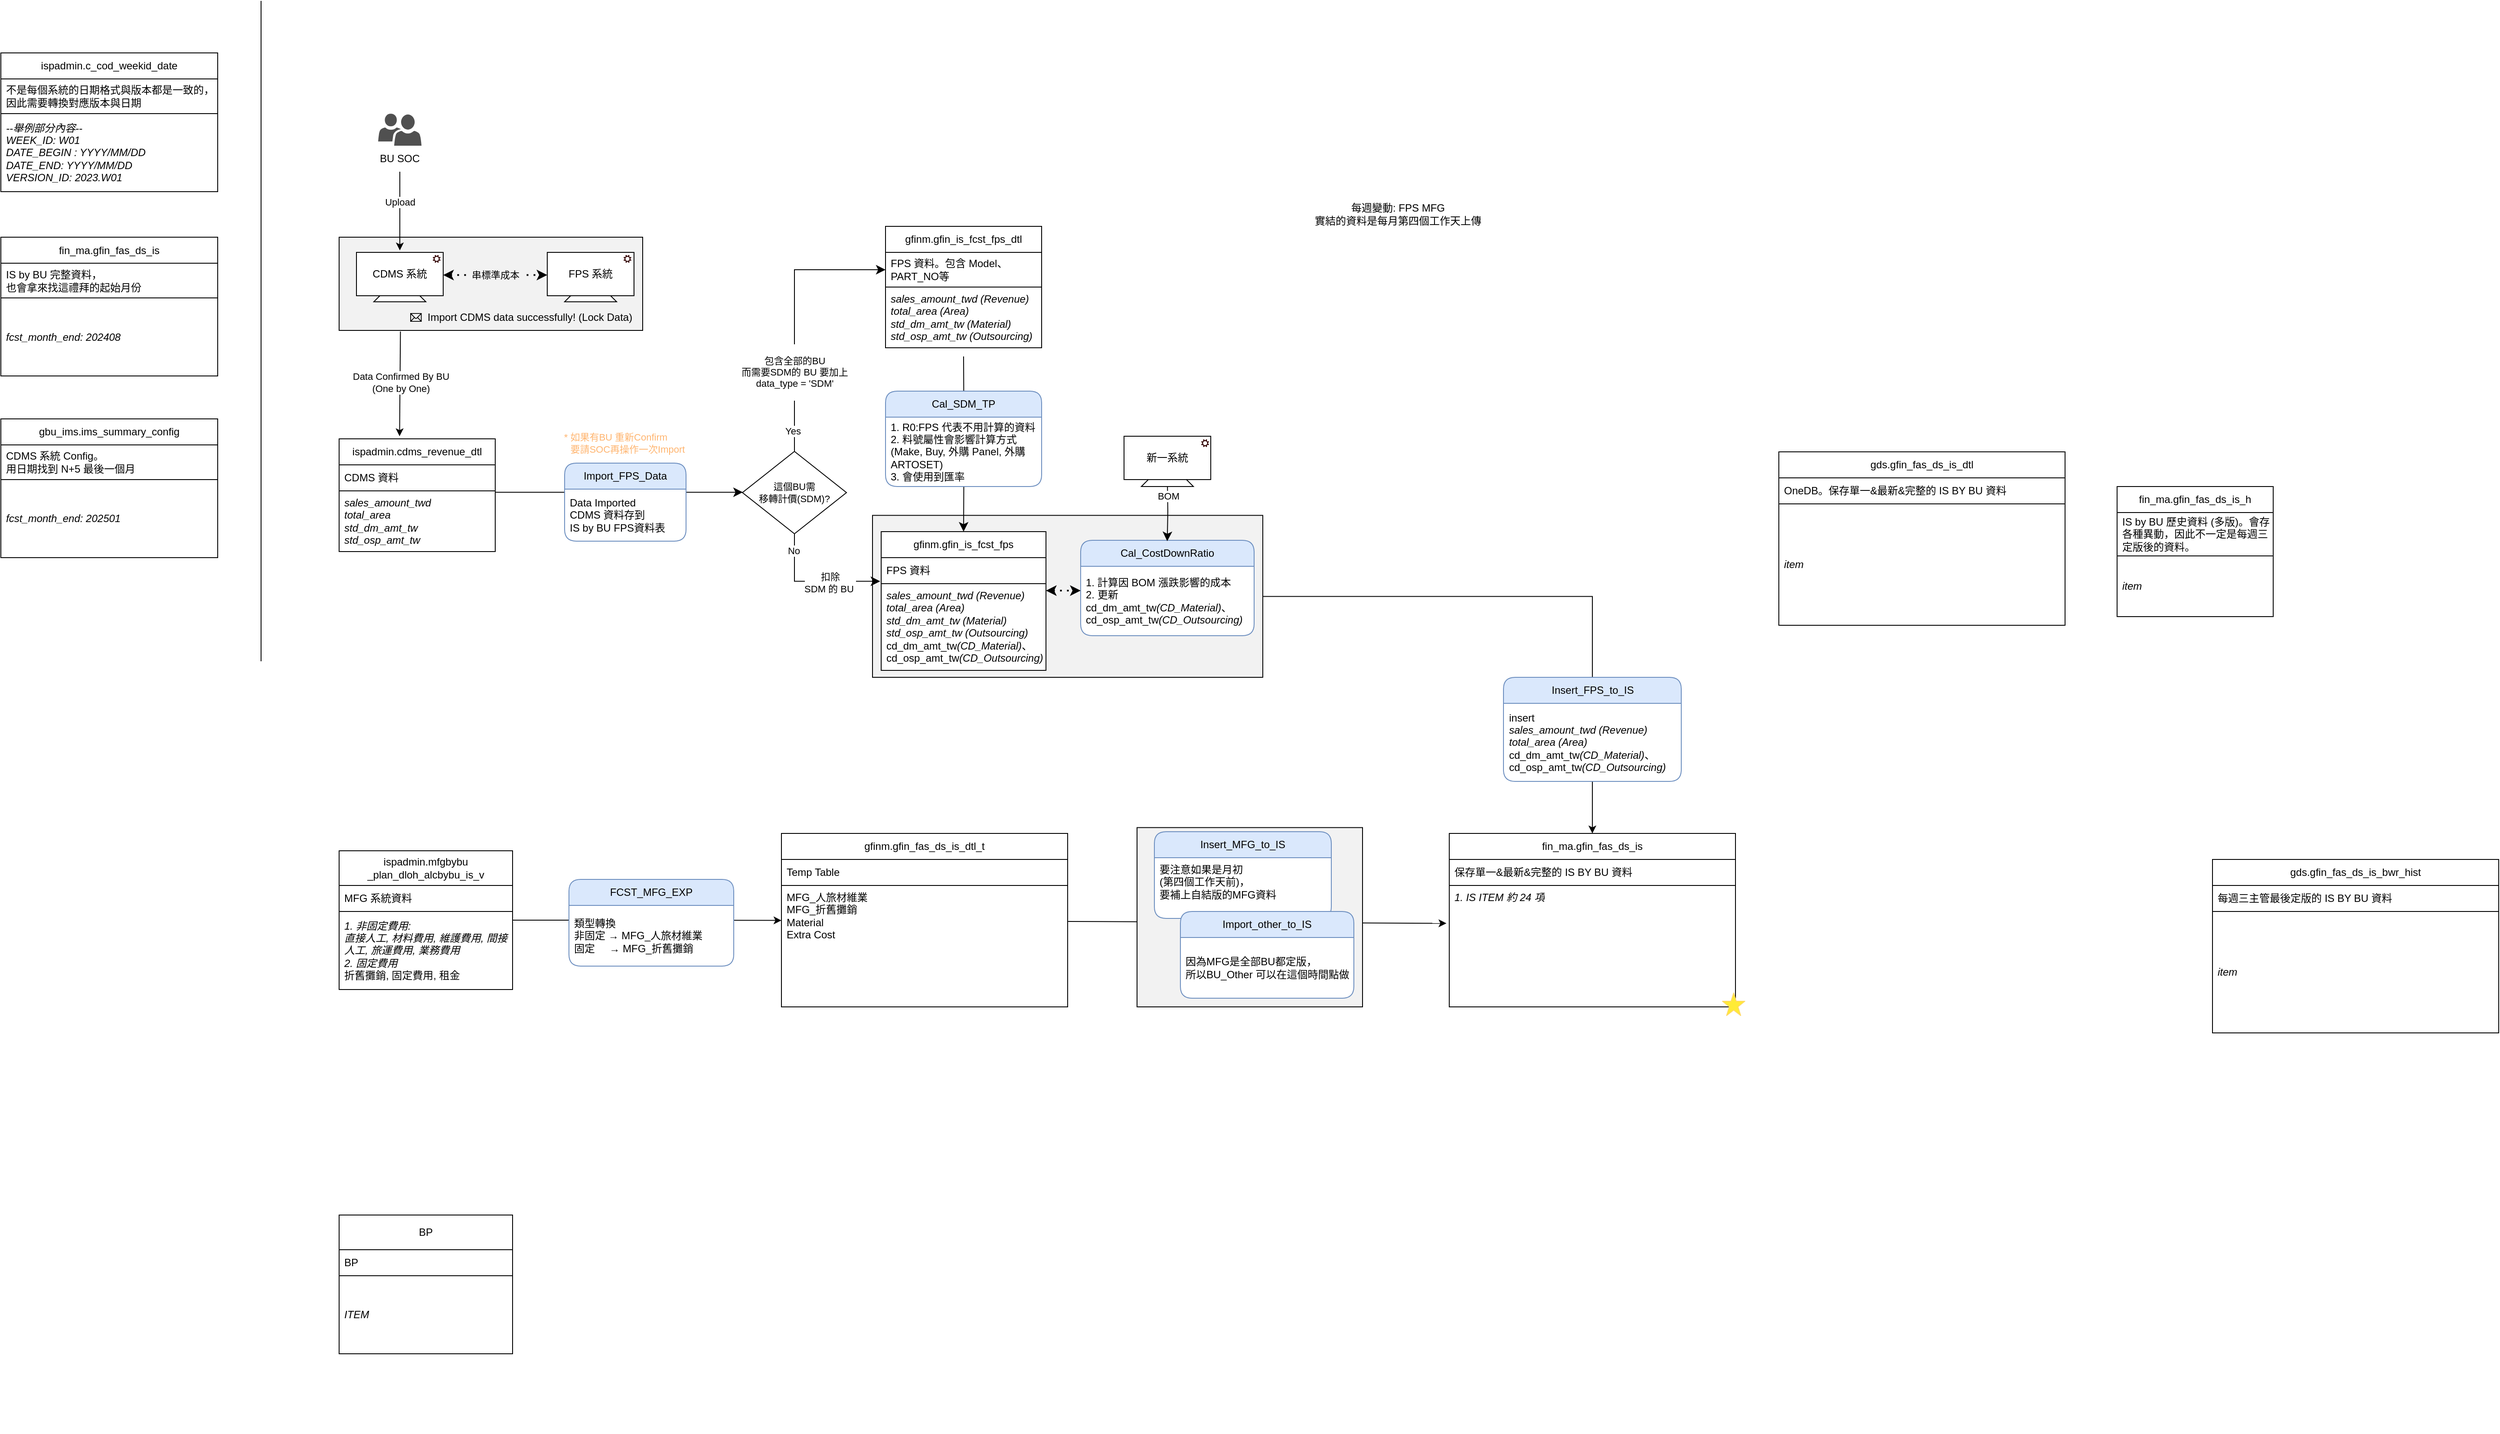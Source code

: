 <mxfile version="24.7.1" type="github">
  <diagram name="第 1 页" id="etxN5k3zQMKWn7ETlEiA">
    <mxGraphModel dx="1426" dy="785" grid="1" gridSize="10" guides="1" tooltips="1" connect="1" arrows="1" fold="1" page="1" pageScale="1" pageWidth="3000" pageHeight="1654" math="0" shadow="0">
      <root>
        <mxCell id="0" />
        <mxCell id="1" parent="0" />
        <mxCell id="pYHzNuqsy9S1iBBT5UZr-123" style="rounded=0;orthogonalLoop=1;jettySize=auto;html=1;entryX=-0.01;entryY=0.312;entryDx=0;entryDy=0;entryPerimeter=0;exitX=0.998;exitY=0.296;exitDx=0;exitDy=0;exitPerimeter=0;" edge="1" parent="1" source="pYHzNuqsy9S1iBBT5UZr-91" target="pYHzNuqsy9S1iBBT5UZr-56">
          <mxGeometry relative="1" as="geometry">
            <mxPoint x="1293.5" y="1080" as="sourcePoint" />
            <mxPoint x="1603.5" y="1080" as="targetPoint" />
          </mxGeometry>
        </mxCell>
        <mxCell id="pYHzNuqsy9S1iBBT5UZr-124" value="" style="whiteSpace=wrap;html=1;fillColor=#F2F2F2;" vertex="1" parent="1">
          <mxGeometry x="1370" y="953.25" width="260" height="206.75" as="geometry" />
        </mxCell>
        <mxCell id="pYHzNuqsy9S1iBBT5UZr-109" style="edgeStyle=orthogonalEdgeStyle;rounded=0;orthogonalLoop=1;jettySize=auto;html=1;entryX=0.5;entryY=0;entryDx=0;entryDy=0;" edge="1" parent="1" source="pYHzNuqsy9S1iBBT5UZr-74" target="pYHzNuqsy9S1iBBT5UZr-54">
          <mxGeometry relative="1" as="geometry" />
        </mxCell>
        <mxCell id="pYHzNuqsy9S1iBBT5UZr-74" value="" style="whiteSpace=wrap;html=1;fillColor=#F2F2F2;" vertex="1" parent="1">
          <mxGeometry x="1065" y="593.25" width="450" height="186.75" as="geometry" />
        </mxCell>
        <mxCell id="pYHzNuqsy9S1iBBT5UZr-34" value="" style="whiteSpace=wrap;html=1;fillColor=#F2F2F2;" vertex="1" parent="1">
          <mxGeometry x="450" y="272.5" width="350" height="107.5" as="geometry" />
        </mxCell>
        <mxCell id="K1ED98VOA-ZCDDROWKwn-18" value="gfinm.gfin_is_fcst_fps_dtl" style="swimlane;fontStyle=0;childLayout=stackLayout;horizontal=1;startSize=30;horizontalStack=0;resizeParent=1;resizeParentMax=0;resizeLast=0;collapsible=1;marginBottom=0;whiteSpace=wrap;html=1;strokeColor=default;" parent="1" vertex="1">
          <mxGeometry x="1080" y="260" width="180" height="140" as="geometry" />
        </mxCell>
        <mxCell id="K1ED98VOA-ZCDDROWKwn-19" value="FPS 資料。包含 Model、PART_NO等" style="text;strokeColor=default;fillColor=default;align=left;verticalAlign=middle;spacingLeft=4;spacingRight=4;overflow=hidden;points=[[0,0.5],[1,0.5]];portConstraint=eastwest;rotatable=0;whiteSpace=wrap;html=1;" parent="K1ED98VOA-ZCDDROWKwn-18" vertex="1">
          <mxGeometry y="30" width="180" height="40" as="geometry" />
        </mxCell>
        <mxCell id="K1ED98VOA-ZCDDROWKwn-20" value="&lt;span style=&quot;font-style: italic;&quot;&gt;sales_amount_twd (Revenue)&lt;/span&gt;&lt;div style=&quot;font-style: italic;&quot;&gt;total_area&amp;nbsp;&lt;span style=&quot;background-color: initial;&quot;&gt;(Area)&lt;/span&gt;&lt;br&gt;&lt;/div&gt;&lt;div&gt;&lt;i&gt;std_dm_amt_tw&amp;nbsp;&lt;/i&gt;&lt;span style=&quot;background-color: initial;&quot;&gt;&lt;i&gt;(Material)&lt;/i&gt;&lt;/span&gt;&lt;br&gt;&lt;/div&gt;&lt;div style=&quot;font-style: italic;&quot;&gt;std_osp_amt_tw (Outsourcing)&lt;/div&gt;" style="text;strokeColor=default;fillColor=default;align=left;verticalAlign=middle;spacingLeft=4;spacingRight=4;overflow=hidden;points=[[0,0.5],[1,0.5]];portConstraint=eastwest;rotatable=0;whiteSpace=wrap;html=1;" parent="K1ED98VOA-ZCDDROWKwn-18" vertex="1">
          <mxGeometry y="70" width="180" height="70" as="geometry" />
        </mxCell>
        <mxCell id="K1ED98VOA-ZCDDROWKwn-22" value="ispadmin.cdms_revenue_dtl" style="swimlane;fontStyle=0;childLayout=stackLayout;horizontal=1;startSize=30;horizontalStack=0;resizeParent=1;resizeParentMax=0;resizeLast=0;collapsible=1;marginBottom=0;whiteSpace=wrap;html=1;strokeColor=default;" parent="1" vertex="1">
          <mxGeometry x="450" y="505" width="180" height="130" as="geometry" />
        </mxCell>
        <mxCell id="K1ED98VOA-ZCDDROWKwn-23" value="CDMS 資料" style="text;strokeColor=default;fillColor=default;align=left;verticalAlign=middle;spacingLeft=4;spacingRight=4;overflow=hidden;points=[[0,0.5],[1,0.5]];portConstraint=eastwest;rotatable=0;whiteSpace=wrap;html=1;" parent="K1ED98VOA-ZCDDROWKwn-22" vertex="1">
          <mxGeometry y="30" width="180" height="30" as="geometry" />
        </mxCell>
        <mxCell id="K1ED98VOA-ZCDDROWKwn-24" value="&lt;span style=&quot;font-style: italic;&quot;&gt;sales_amount_twd&lt;/span&gt;&lt;div style=&quot;font-style: italic;&quot;&gt;total_area&lt;br&gt;&lt;/div&gt;&lt;div style=&quot;font-style: italic;&quot;&gt;std_dm_amt_tw&lt;br&gt;&lt;/div&gt;&lt;div style=&quot;font-style: italic;&quot;&gt;std_osp_amt_tw&lt;/div&gt;" style="text;strokeColor=default;fillColor=default;align=left;verticalAlign=top;spacingLeft=4;spacingRight=4;overflow=hidden;points=[[0,0.5],[1,0.5]];portConstraint=eastwest;rotatable=0;whiteSpace=wrap;html=1;" parent="K1ED98VOA-ZCDDROWKwn-22" vertex="1">
          <mxGeometry y="60" width="180" height="70" as="geometry" />
        </mxCell>
        <mxCell id="K1ED98VOA-ZCDDROWKwn-26" value="這個BU需&lt;div style=&quot;font-size: 11px;&quot;&gt;移轉計價(SDM)?&lt;/div&gt;" style="rhombus;whiteSpace=wrap;html=1;fontSize=11;" parent="1" vertex="1">
          <mxGeometry x="915" y="519.5" width="120" height="95" as="geometry" />
        </mxCell>
        <mxCell id="K1ED98VOA-ZCDDROWKwn-27" value="" style="edgeStyle=segmentEdgeStyle;endArrow=classic;html=1;curved=0;rounded=0;endSize=8;startSize=8;exitX=1.003;exitY=0.023;exitDx=0;exitDy=0;exitPerimeter=0;" parent="1" source="K1ED98VOA-ZCDDROWKwn-24" target="K1ED98VOA-ZCDDROWKwn-26" edge="1">
          <mxGeometry width="50" height="50" relative="1" as="geometry">
            <mxPoint x="900" y="680" as="sourcePoint" />
            <mxPoint x="950" y="630" as="targetPoint" />
          </mxGeometry>
        </mxCell>
        <mxCell id="K1ED98VOA-ZCDDROWKwn-30" value="" style="edgeStyle=segmentEdgeStyle;endArrow=classic;html=1;curved=0;rounded=0;endSize=8;startSize=8;exitX=0.5;exitY=0;exitDx=0;exitDy=0;entryX=0;entryY=0.5;entryDx=0;entryDy=0;" parent="1" source="K1ED98VOA-ZCDDROWKwn-26" target="K1ED98VOA-ZCDDROWKwn-19" edge="1">
          <mxGeometry width="50" height="50" relative="1" as="geometry">
            <mxPoint x="975" y="432.5" as="sourcePoint" />
            <mxPoint x="1240" y="329" as="targetPoint" />
            <Array as="points">
              <mxPoint x="975" y="310" />
            </Array>
          </mxGeometry>
        </mxCell>
        <mxCell id="K1ED98VOA-ZCDDROWKwn-34" value="&amp;nbsp;&lt;div&gt;包含全部的BU&lt;/div&gt;&lt;div&gt;而需要SDM的 BU 要加上&lt;/div&gt;&lt;div&gt;data_type = &#39;SDM&#39;&lt;/div&gt;&lt;div&gt;&lt;br&gt;&lt;/div&gt;" style="edgeLabel;html=1;align=center;verticalAlign=middle;resizable=0;points=[];" parent="K1ED98VOA-ZCDDROWKwn-30" vertex="1" connectable="0">
          <mxGeometry x="0.219" y="-2" relative="1" as="geometry">
            <mxPoint x="-2" y="100" as="offset" />
          </mxGeometry>
        </mxCell>
        <mxCell id="pYHzNuqsy9S1iBBT5UZr-71" value="Yes" style="edgeLabel;html=1;align=center;verticalAlign=middle;resizable=0;points=[];" vertex="1" connectable="0" parent="K1ED98VOA-ZCDDROWKwn-30">
          <mxGeometry x="-0.847" y="2" relative="1" as="geometry">
            <mxPoint as="offset" />
          </mxGeometry>
        </mxCell>
        <mxCell id="K1ED98VOA-ZCDDROWKwn-31" value="" style="edgeStyle=orthogonalEdgeStyle;endArrow=classic;html=1;rounded=0;endSize=8;startSize=8;entryX=-0.006;entryY=0.909;entryDx=0;entryDy=0;entryPerimeter=0;exitX=0.5;exitY=1;exitDx=0;exitDy=0;" parent="1" edge="1" target="pYHzNuqsy9S1iBBT5UZr-9" source="K1ED98VOA-ZCDDROWKwn-26">
          <mxGeometry width="50" height="50" relative="1" as="geometry">
            <mxPoint x="970" y="617.5" as="sourcePoint" />
            <mxPoint x="1075" y="655.5" as="targetPoint" />
          </mxGeometry>
        </mxCell>
        <mxCell id="K1ED98VOA-ZCDDROWKwn-35" value="&lt;div&gt;&lt;br&gt;&lt;/div&gt;&lt;div&gt;扣除&lt;/div&gt;&lt;div&gt;SDM 的 BU&amp;nbsp;&lt;/div&gt;&lt;div&gt;&lt;br&gt;&lt;/div&gt;" style="edgeLabel;html=1;align=center;verticalAlign=middle;resizable=0;points=[];" parent="K1ED98VOA-ZCDDROWKwn-31" vertex="1" connectable="0">
          <mxGeometry x="0.152" y="-1" relative="1" as="geometry">
            <mxPoint x="7" as="offset" />
          </mxGeometry>
        </mxCell>
        <mxCell id="pYHzNuqsy9S1iBBT5UZr-69" value="No" style="edgeLabel;html=1;align=center;verticalAlign=middle;resizable=0;points=[];" vertex="1" connectable="0" parent="K1ED98VOA-ZCDDROWKwn-31">
          <mxGeometry x="-0.748" y="-1" relative="1" as="geometry">
            <mxPoint as="offset" />
          </mxGeometry>
        </mxCell>
        <mxCell id="pYHzNuqsy9S1iBBT5UZr-7" value="" style="edgeStyle=orthogonalEdgeStyle;endArrow=classic;html=1;rounded=0;endSize=8;startSize=8;entryX=0.5;entryY=0;entryDx=0;entryDy=0;" edge="1" parent="1" target="pYHzNuqsy9S1iBBT5UZr-8">
          <mxGeometry width="50" height="50" relative="1" as="geometry">
            <mxPoint x="1170" y="410" as="sourcePoint" />
            <mxPoint x="1169.8" y="600" as="targetPoint" />
          </mxGeometry>
        </mxCell>
        <mxCell id="pYHzNuqsy9S1iBBT5UZr-8" value="gfinm.gfin_is_fcst_fps" style="swimlane;fontStyle=0;childLayout=stackLayout;horizontal=1;startSize=30;horizontalStack=0;resizeParent=1;resizeParentMax=0;resizeLast=0;collapsible=1;marginBottom=0;whiteSpace=wrap;html=1;fillColor=#FFFFFF;" vertex="1" parent="1">
          <mxGeometry x="1075" y="612" width="190" height="160" as="geometry" />
        </mxCell>
        <mxCell id="pYHzNuqsy9S1iBBT5UZr-9" value="FPS 資料" style="text;strokeColor=default;fillColor=default;align=left;verticalAlign=middle;spacingLeft=4;spacingRight=4;overflow=hidden;points=[[0,0.5],[1,0.5]];portConstraint=eastwest;rotatable=0;whiteSpace=wrap;html=1;" vertex="1" parent="pYHzNuqsy9S1iBBT5UZr-8">
          <mxGeometry y="30" width="190" height="30" as="geometry" />
        </mxCell>
        <mxCell id="pYHzNuqsy9S1iBBT5UZr-10" value="&lt;span style=&quot;font-style: italic;&quot;&gt;sales_amount_twd (Revenue)&lt;/span&gt;&lt;div style=&quot;font-style: italic;&quot;&gt;total_area&amp;nbsp;&lt;span style=&quot;background-color: initial;&quot;&gt;(Area)&lt;/span&gt;&lt;br&gt;&lt;/div&gt;&lt;div style=&quot;&quot;&gt;&lt;i&gt;std_dm_amt_tw&amp;nbsp;&lt;/i&gt;&lt;span style=&quot;background-color: initial;&quot;&gt;&lt;i&gt;(Material)&lt;/i&gt;&lt;/span&gt;&lt;br&gt;&lt;/div&gt;&lt;div style=&quot;font-style: italic;&quot;&gt;std_osp_amt_tw (Outsourcing)&lt;/div&gt;&lt;div style=&quot;font-style: italic;&quot;&gt;&lt;span style=&quot;font-style: normal;&quot;&gt;cd_dm_amt_tw&lt;/span&gt;&lt;i style=&quot;background-color: initial;&quot;&gt;(CD_Material)&lt;/i&gt;&lt;span style=&quot;font-style: normal; background-color: initial;&quot;&gt;、cd_osp_amt_tw&lt;/span&gt;&lt;span style=&quot;background-color: initial;&quot;&gt;(&lt;/span&gt;&lt;i style=&quot;background-color: initial;&quot;&gt;CD_&lt;/i&gt;&lt;span style=&quot;background-color: initial;&quot;&gt;Outsourcing)&lt;/span&gt;&lt;/div&gt;" style="text;strokeColor=default;fillColor=default;align=left;verticalAlign=top;spacingLeft=4;spacingRight=4;overflow=hidden;points=[[0,0.5],[1,0.5]];portConstraint=eastwest;rotatable=0;whiteSpace=wrap;html=1;" vertex="1" parent="pYHzNuqsy9S1iBBT5UZr-8">
          <mxGeometry y="60" width="190" height="100" as="geometry" />
        </mxCell>
        <mxCell id="pYHzNuqsy9S1iBBT5UZr-17" value="" style="group" vertex="1" connectable="0" parent="1">
          <mxGeometry x="490" y="130" width="60" height="67" as="geometry" />
        </mxCell>
        <mxCell id="pYHzNuqsy9S1iBBT5UZr-15" value="" style="sketch=0;pointerEvents=1;shadow=0;dashed=0;html=1;strokeColor=none;labelPosition=center;verticalLabelPosition=bottom;verticalAlign=top;align=center;fillColor=#505050;shape=mxgraph.mscae.intune.user_group" vertex="1" parent="pYHzNuqsy9S1iBBT5UZr-17">
          <mxGeometry x="5" width="50" height="37" as="geometry" />
        </mxCell>
        <mxCell id="pYHzNuqsy9S1iBBT5UZr-16" value="BU SOC" style="text;html=1;align=center;verticalAlign=middle;whiteSpace=wrap;rounded=0;" vertex="1" parent="pYHzNuqsy9S1iBBT5UZr-17">
          <mxGeometry y="37" width="60" height="30" as="geometry" />
        </mxCell>
        <mxCell id="pYHzNuqsy9S1iBBT5UZr-19" style="edgeStyle=orthogonalEdgeStyle;rounded=0;orthogonalLoop=1;jettySize=auto;html=1;entryX=0.5;entryY=-0.046;entryDx=0;entryDy=0;entryPerimeter=0;" edge="1" parent="1" source="pYHzNuqsy9S1iBBT5UZr-16" target="pYHzNuqsy9S1iBBT5UZr-28">
          <mxGeometry relative="1" as="geometry">
            <mxPoint x="520" y="282" as="targetPoint" />
          </mxGeometry>
        </mxCell>
        <mxCell id="pYHzNuqsy9S1iBBT5UZr-21" value="Upload" style="edgeLabel;html=1;align=center;verticalAlign=middle;resizable=0;points=[];" vertex="1" connectable="0" parent="pYHzNuqsy9S1iBBT5UZr-19">
          <mxGeometry x="-0.229" relative="1" as="geometry">
            <mxPoint as="offset" />
          </mxGeometry>
        </mxCell>
        <mxCell id="pYHzNuqsy9S1iBBT5UZr-30" value="" style="endArrow=classic;dashed=1;html=1;dashPattern=1 3;strokeWidth=2;rounded=0;exitX=1;exitY=0.5;exitDx=0;exitDy=0;entryX=0;entryY=0.5;entryDx=0;entryDy=0;startArrow=classic;startFill=1;endFill=1;" edge="1" parent="1">
          <mxGeometry width="50" height="50" relative="1" as="geometry">
            <mxPoint x="570" y="316.11" as="sourcePoint" />
            <mxPoint x="690" y="316.11" as="targetPoint" />
          </mxGeometry>
        </mxCell>
        <mxCell id="pYHzNuqsy9S1iBBT5UZr-31" value="&amp;nbsp;串標準成本&amp;nbsp;" style="edgeLabel;html=1;align=center;verticalAlign=middle;resizable=0;points=[];labelBackgroundColor=#f2f2f2;" vertex="1" connectable="0" parent="pYHzNuqsy9S1iBBT5UZr-30">
          <mxGeometry x="-0.162" y="1" relative="1" as="geometry">
            <mxPoint x="9" y="1" as="offset" />
          </mxGeometry>
        </mxCell>
        <mxCell id="pYHzNuqsy9S1iBBT5UZr-32" style="rounded=0;orthogonalLoop=1;jettySize=auto;html=1;exitX=0.202;exitY=1.012;exitDx=0;exitDy=0;exitPerimeter=0;" edge="1" parent="1" source="pYHzNuqsy9S1iBBT5UZr-34">
          <mxGeometry relative="1" as="geometry">
            <mxPoint x="520" y="370" as="sourcePoint" />
            <mxPoint x="519.71" y="502" as="targetPoint" />
          </mxGeometry>
        </mxCell>
        <mxCell id="pYHzNuqsy9S1iBBT5UZr-43" value="Data Confirmed By BU&lt;div&gt;(One by One)&lt;/div&gt;" style="edgeLabel;html=1;align=center;verticalAlign=middle;resizable=0;points=[];" vertex="1" connectable="0" parent="pYHzNuqsy9S1iBBT5UZr-32">
          <mxGeometry x="-0.037" y="1" relative="1" as="geometry">
            <mxPoint as="offset" />
          </mxGeometry>
        </mxCell>
        <mxCell id="pYHzNuqsy9S1iBBT5UZr-35" value="Import CDMS data successfully! (Lock Data)" style="text;html=1;align=left;verticalAlign=middle;whiteSpace=wrap;rounded=0;" vertex="1" parent="1">
          <mxGeometry x="550" y="350" width="250" height="30" as="geometry" />
        </mxCell>
        <mxCell id="pYHzNuqsy9S1iBBT5UZr-41" value="" style="shape=mxgraph.signs.tech.mail;html=1;pointerEvents=1;fillColor=#000000;strokeColor=none;verticalLabelPosition=bottom;verticalAlign=top;align=center;" vertex="1" parent="1">
          <mxGeometry x="532" y="360" width="13.2" height="10" as="geometry" />
        </mxCell>
        <mxCell id="pYHzNuqsy9S1iBBT5UZr-46" value="&lt;div&gt;ispadmin.mfgbybu&lt;/div&gt;&lt;div&gt;_plan_dloh_alcbybu_is_v&lt;/div&gt;" style="swimlane;fontStyle=0;childLayout=stackLayout;horizontal=1;startSize=40;horizontalStack=0;resizeParent=1;resizeParentMax=0;resizeLast=0;collapsible=1;marginBottom=0;whiteSpace=wrap;html=1;fillColor=default;strokeColor=default;" vertex="1" parent="1">
          <mxGeometry x="450" y="980" width="200" height="160" as="geometry" />
        </mxCell>
        <mxCell id="pYHzNuqsy9S1iBBT5UZr-47" value="MFG 系統資料" style="text;strokeColor=default;fillColor=default;align=left;verticalAlign=middle;spacingLeft=4;spacingRight=4;overflow=hidden;points=[[0,0.5],[1,0.5]];portConstraint=eastwest;rotatable=0;whiteSpace=wrap;html=1;" vertex="1" parent="pYHzNuqsy9S1iBBT5UZr-46">
          <mxGeometry y="40" width="200" height="30" as="geometry" />
        </mxCell>
        <mxCell id="pYHzNuqsy9S1iBBT5UZr-48" value="&lt;div&gt;&lt;i&gt;1. 非固定費用:&lt;/i&gt;&lt;/div&gt;&lt;div&gt;&lt;i&gt;直接人工,&amp;nbsp;&lt;/i&gt;&lt;span style=&quot;background-color: initial;&quot;&gt;&lt;i&gt;材料費用,&amp;nbsp;&lt;/i&gt;&lt;/span&gt;&lt;span style=&quot;background-color: initial;&quot;&gt;&lt;i&gt;維護費用,&amp;nbsp;&lt;/i&gt;&lt;/span&gt;&lt;span style=&quot;background-color: initial;&quot;&gt;&lt;i&gt;間接人工,&amp;nbsp;&lt;/i&gt;&lt;/span&gt;&lt;span style=&quot;background-color: initial;&quot;&gt;&lt;i&gt;旅運費用,&amp;nbsp;&lt;/i&gt;&lt;/span&gt;&lt;span style=&quot;background-color: initial;&quot;&gt;&lt;i&gt;業務費用&lt;/i&gt;&lt;/span&gt;&lt;i&gt;&lt;br&gt;&lt;/i&gt;&lt;/div&gt;&lt;div&gt;&lt;i&gt;2. 固定費用&lt;/i&gt;&lt;/div&gt;&lt;div&gt;折舊攤銷, 固定費用, 租金&lt;br&gt;&lt;/div&gt;" style="text;strokeColor=default;fillColor=default;align=left;verticalAlign=middle;spacingLeft=4;spacingRight=4;overflow=hidden;points=[[0,0.5],[1,0.5]];portConstraint=eastwest;rotatable=0;whiteSpace=wrap;html=1;" vertex="1" parent="pYHzNuqsy9S1iBBT5UZr-46">
          <mxGeometry y="70" width="200" height="90" as="geometry" />
        </mxCell>
        <mxCell id="pYHzNuqsy9S1iBBT5UZr-49" value="BP" style="swimlane;fontStyle=0;childLayout=stackLayout;horizontal=1;startSize=40;horizontalStack=0;resizeParent=1;resizeParentMax=0;resizeLast=0;collapsible=1;marginBottom=0;whiteSpace=wrap;html=1;fillColor=default;strokeColor=default;" vertex="1" parent="1">
          <mxGeometry x="450" y="1400" width="200" height="160" as="geometry" />
        </mxCell>
        <mxCell id="pYHzNuqsy9S1iBBT5UZr-50" value="BP" style="text;strokeColor=default;fillColor=default;align=left;verticalAlign=middle;spacingLeft=4;spacingRight=4;overflow=hidden;points=[[0,0.5],[1,0.5]];portConstraint=eastwest;rotatable=0;whiteSpace=wrap;html=1;" vertex="1" parent="pYHzNuqsy9S1iBBT5UZr-49">
          <mxGeometry y="40" width="200" height="30" as="geometry" />
        </mxCell>
        <mxCell id="pYHzNuqsy9S1iBBT5UZr-51" value="&lt;div&gt;&lt;i&gt;ITEM&lt;/i&gt;&lt;/div&gt;" style="text;strokeColor=default;fillColor=default;align=left;verticalAlign=middle;spacingLeft=4;spacingRight=4;overflow=hidden;points=[[0,0.5],[1,0.5]];portConstraint=eastwest;rotatable=0;whiteSpace=wrap;html=1;" vertex="1" parent="pYHzNuqsy9S1iBBT5UZr-49">
          <mxGeometry y="70" width="200" height="90" as="geometry" />
        </mxCell>
        <mxCell id="pYHzNuqsy9S1iBBT5UZr-52" value="每週變動: FPS MFG&lt;div&gt;實結的資料是每月第四個工作天上傳&lt;/div&gt;" style="text;html=1;align=center;verticalAlign=middle;whiteSpace=wrap;rounded=0;" vertex="1" parent="1">
          <mxGeometry x="1560" y="190" width="222" height="111.5" as="geometry" />
        </mxCell>
        <mxCell id="pYHzNuqsy9S1iBBT5UZr-53" value="* 如果有BU 重新Confirm&amp;nbsp;&lt;div&gt;&lt;span style=&quot;white-space: pre;&quot;&gt;&#x9;&lt;/span&gt;要請SOC再操作一次Import&lt;/div&gt;" style="edgeLabel;html=1;align=center;verticalAlign=middle;resizable=0;points=[];fontColor=#FFB570;" vertex="1" connectable="0" parent="1">
          <mxGeometry x="770.002" y="509.997" as="geometry" />
        </mxCell>
        <mxCell id="pYHzNuqsy9S1iBBT5UZr-54" value="fin_ma.gfin_fas_ds_is" style="swimlane;fontStyle=0;childLayout=stackLayout;horizontal=1;startSize=30;horizontalStack=0;resizeParent=1;resizeParentMax=0;resizeLast=0;collapsible=1;marginBottom=0;whiteSpace=wrap;html=1;fillStyle=solid;" vertex="1" parent="1">
          <mxGeometry x="1730" y="960" width="330" height="200" as="geometry" />
        </mxCell>
        <mxCell id="pYHzNuqsy9S1iBBT5UZr-55" value="保存單一&amp;amp;最新&amp;amp;完整的 IS BY BU 資料" style="text;strokeColor=default;fillColor=none;align=left;verticalAlign=middle;spacingLeft=4;spacingRight=4;overflow=hidden;points=[[0,0.5],[1,0.5]];portConstraint=eastwest;rotatable=0;whiteSpace=wrap;html=1;" vertex="1" parent="pYHzNuqsy9S1iBBT5UZr-54">
          <mxGeometry y="30" width="330" height="30" as="geometry" />
        </mxCell>
        <mxCell id="pYHzNuqsy9S1iBBT5UZr-56" value="&lt;i&gt;1. IS ITEM 約 24 項&lt;/i&gt;" style="text;strokeColor=none;fillColor=none;align=left;verticalAlign=top;spacingLeft=4;spacingRight=4;overflow=hidden;points=[[0,0.5],[1,0.5]];portConstraint=eastwest;rotatable=0;whiteSpace=wrap;html=1;" vertex="1" parent="pYHzNuqsy9S1iBBT5UZr-54">
          <mxGeometry y="60" width="330" height="140" as="geometry" />
        </mxCell>
        <mxCell id="pYHzNuqsy9S1iBBT5UZr-58" value="fin_ma.gfin_fas_ds_is_h" style="swimlane;fontStyle=0;childLayout=stackLayout;horizontal=1;startSize=30;horizontalStack=0;resizeParent=1;resizeParentMax=0;resizeLast=0;collapsible=1;marginBottom=0;whiteSpace=wrap;html=1;" vertex="1" parent="1">
          <mxGeometry x="2500" y="560" width="180" height="150" as="geometry" />
        </mxCell>
        <mxCell id="pYHzNuqsy9S1iBBT5UZr-59" value="IS by BU 歷史資料 (多版)。會存各種異動，因此不一定是每週三定版後的資料。" style="text;strokeColor=default;fillColor=none;align=left;verticalAlign=middle;spacingLeft=4;spacingRight=4;overflow=hidden;points=[[0,0.5],[1,0.5]];portConstraint=eastwest;rotatable=0;whiteSpace=wrap;html=1;" vertex="1" parent="pYHzNuqsy9S1iBBT5UZr-58">
          <mxGeometry y="30" width="180" height="50" as="geometry" />
        </mxCell>
        <mxCell id="pYHzNuqsy9S1iBBT5UZr-60" value="&lt;i&gt;item&lt;/i&gt;" style="text;strokeColor=none;fillColor=none;align=left;verticalAlign=middle;spacingLeft=4;spacingRight=4;overflow=hidden;points=[[0,0.5],[1,0.5]];portConstraint=eastwest;rotatable=0;whiteSpace=wrap;html=1;" vertex="1" parent="pYHzNuqsy9S1iBBT5UZr-58">
          <mxGeometry y="80" width="180" height="70" as="geometry" />
        </mxCell>
        <mxCell id="pYHzNuqsy9S1iBBT5UZr-61" value="gds.gfin_fas_ds_is_dtl" style="swimlane;fontStyle=0;childLayout=stackLayout;horizontal=1;startSize=30;horizontalStack=0;resizeParent=1;resizeParentMax=0;resizeLast=0;collapsible=1;marginBottom=0;whiteSpace=wrap;html=1;" vertex="1" parent="1">
          <mxGeometry x="2110" y="520" width="330" height="200" as="geometry" />
        </mxCell>
        <mxCell id="pYHzNuqsy9S1iBBT5UZr-62" value="OneDB。保存單一&amp;amp;最新&amp;amp;完整的 IS BY BU 資料" style="text;strokeColor=default;fillColor=none;align=left;verticalAlign=middle;spacingLeft=4;spacingRight=4;overflow=hidden;points=[[0,0.5],[1,0.5]];portConstraint=eastwest;rotatable=0;whiteSpace=wrap;html=1;" vertex="1" parent="pYHzNuqsy9S1iBBT5UZr-61">
          <mxGeometry y="30" width="330" height="30" as="geometry" />
        </mxCell>
        <mxCell id="pYHzNuqsy9S1iBBT5UZr-63" value="&lt;i&gt;item&lt;/i&gt;" style="text;strokeColor=none;fillColor=none;align=left;verticalAlign=middle;spacingLeft=4;spacingRight=4;overflow=hidden;points=[[0,0.5],[1,0.5]];portConstraint=eastwest;rotatable=0;whiteSpace=wrap;html=1;" vertex="1" parent="pYHzNuqsy9S1iBBT5UZr-61">
          <mxGeometry y="60" width="330" height="140" as="geometry" />
        </mxCell>
        <mxCell id="pYHzNuqsy9S1iBBT5UZr-64" value="gds.gfin_fas_ds_is_bwr_hist" style="swimlane;fontStyle=0;childLayout=stackLayout;horizontal=1;startSize=30;horizontalStack=0;resizeParent=1;resizeParentMax=0;resizeLast=0;collapsible=1;marginBottom=0;whiteSpace=wrap;html=1;" vertex="1" parent="1">
          <mxGeometry x="2610" y="990" width="330" height="200" as="geometry" />
        </mxCell>
        <mxCell id="pYHzNuqsy9S1iBBT5UZr-65" value="每週三主管最後定版的 IS BY BU 資料" style="text;strokeColor=default;fillColor=none;align=left;verticalAlign=middle;spacingLeft=4;spacingRight=4;overflow=hidden;points=[[0,0.5],[1,0.5]];portConstraint=eastwest;rotatable=0;whiteSpace=wrap;html=1;" vertex="1" parent="pYHzNuqsy9S1iBBT5UZr-64">
          <mxGeometry y="30" width="330" height="30" as="geometry" />
        </mxCell>
        <mxCell id="pYHzNuqsy9S1iBBT5UZr-66" value="&lt;i&gt;item&lt;/i&gt;" style="text;strokeColor=none;fillColor=none;align=left;verticalAlign=middle;spacingLeft=4;spacingRight=4;overflow=hidden;points=[[0,0.5],[1,0.5]];portConstraint=eastwest;rotatable=0;whiteSpace=wrap;html=1;" vertex="1" parent="pYHzNuqsy9S1iBBT5UZr-64">
          <mxGeometry y="60" width="330" height="140" as="geometry" />
        </mxCell>
        <mxCell id="pYHzNuqsy9S1iBBT5UZr-67" value="Cal_CostDownRatio" style="swimlane;fontStyle=0;childLayout=stackLayout;horizontal=1;startSize=30;horizontalStack=0;resizeParent=1;resizeParentMax=0;resizeLast=0;collapsible=1;marginBottom=0;whiteSpace=wrap;html=1;rounded=1;fillColor=#dae8fc;strokeColor=#6c8ebf;swimlaneFillColor=default;" vertex="1" parent="1">
          <mxGeometry x="1305" y="622" width="200" height="110" as="geometry" />
        </mxCell>
        <mxCell id="pYHzNuqsy9S1iBBT5UZr-68" value="1. 計算因 BOM 漲跌影響的成本&lt;div&gt;2. 更新cd_dm_amt_tw&lt;i style=&quot;background-color: initial;&quot;&gt;(&lt;/i&gt;&lt;i style=&quot;background-color: initial;&quot;&gt;CD_&lt;/i&gt;&lt;i style=&quot;background-color: initial;&quot;&gt;Material)&lt;/i&gt;&lt;span style=&quot;background-color: initial;&quot;&gt;、cd_osp_amt_tw&lt;/span&gt;&lt;span style=&quot;background-color: initial; font-style: italic;&quot;&gt;(&lt;/span&gt;&lt;i style=&quot;background-color: initial;&quot;&gt;CD_&lt;/i&gt;&lt;span style=&quot;background-color: initial; font-style: italic;&quot;&gt;Outsourcing)&lt;/span&gt;&lt;/div&gt;" style="text;strokeColor=none;fillColor=none;align=left;verticalAlign=middle;spacingLeft=4;spacingRight=4;overflow=hidden;points=[[0,0.5],[1,0.5]];portConstraint=eastwest;rotatable=0;whiteSpace=wrap;html=1;" vertex="1" parent="pYHzNuqsy9S1iBBT5UZr-67">
          <mxGeometry y="30" width="200" height="80" as="geometry" />
        </mxCell>
        <mxCell id="pYHzNuqsy9S1iBBT5UZr-72" value="" style="endArrow=classic;dashed=1;html=1;dashPattern=1 3;strokeWidth=2;rounded=0;exitX=1;exitY=0.5;exitDx=0;exitDy=0;startArrow=classic;startFill=1;endFill=1;" edge="1" parent="1">
          <mxGeometry width="50" height="50" relative="1" as="geometry">
            <mxPoint x="1265" y="680" as="sourcePoint" />
            <mxPoint x="1305" y="680" as="targetPoint" />
          </mxGeometry>
        </mxCell>
        <mxCell id="pYHzNuqsy9S1iBBT5UZr-79" value="" style="edgeStyle=orthogonalEdgeStyle;endArrow=classic;html=1;rounded=0;endSize=8;startSize=8;exitX=0.5;exitY=1;exitDx=0;exitDy=0;entryX=0.5;entryY=0;entryDx=0;entryDy=0;" edge="1" parent="1">
          <mxGeometry width="50" height="50" relative="1" as="geometry">
            <mxPoint x="1405" y="554" as="sourcePoint" />
            <mxPoint x="1404.83" y="623" as="targetPoint" />
          </mxGeometry>
        </mxCell>
        <mxCell id="pYHzNuqsy9S1iBBT5UZr-81" value="BOM" style="edgeLabel;html=1;align=center;verticalAlign=middle;resizable=0;points=[];" vertex="1" connectable="0" parent="pYHzNuqsy9S1iBBT5UZr-79">
          <mxGeometry x="-0.513" y="1" relative="1" as="geometry">
            <mxPoint as="offset" />
          </mxGeometry>
        </mxCell>
        <mxCell id="pYHzNuqsy9S1iBBT5UZr-82" value="" style="shape=trapezoid;perimeter=trapezoidPerimeter;whiteSpace=wrap;html=1;fixedSize=1;size=10;" vertex="1" parent="1">
          <mxGeometry x="490" y="337" width="60" height="10" as="geometry" />
        </mxCell>
        <mxCell id="pYHzNuqsy9S1iBBT5UZr-28" value="CDMS 系統" style="rounded=0;whiteSpace=wrap;html=1;" vertex="1" parent="1">
          <mxGeometry x="470" y="290" width="100" height="50" as="geometry" />
        </mxCell>
        <mxCell id="pYHzNuqsy9S1iBBT5UZr-75" value="" style="sketch=0;pointerEvents=1;shadow=0;dashed=0;html=1;strokeColor=none;fillColor=#330000;labelPosition=center;verticalLabelPosition=bottom;verticalAlign=top;outlineConnect=0;align=center;shape=mxgraph.office.concepts.settings;" vertex="1" parent="1">
          <mxGeometry x="558" y="293" width="9" height="9" as="geometry" />
        </mxCell>
        <mxCell id="pYHzNuqsy9S1iBBT5UZr-84" value="" style="shape=trapezoid;perimeter=trapezoidPerimeter;whiteSpace=wrap;html=1;fixedSize=1;size=10;" vertex="1" parent="1">
          <mxGeometry x="710" y="337" width="60" height="10" as="geometry" />
        </mxCell>
        <mxCell id="pYHzNuqsy9S1iBBT5UZr-29" value="FPS 系統" style="rounded=0;whiteSpace=wrap;html=1;" vertex="1" parent="1">
          <mxGeometry x="690" y="290" width="100" height="50" as="geometry" />
        </mxCell>
        <mxCell id="pYHzNuqsy9S1iBBT5UZr-76" value="" style="sketch=0;pointerEvents=1;shadow=0;dashed=0;html=1;strokeColor=none;fillColor=#330000;labelPosition=center;verticalLabelPosition=bottom;verticalAlign=top;outlineConnect=0;align=center;shape=mxgraph.office.concepts.settings;" vertex="1" parent="1">
          <mxGeometry x="778" y="293" width="9" height="9" as="geometry" />
        </mxCell>
        <mxCell id="pYHzNuqsy9S1iBBT5UZr-86" value="" style="shape=trapezoid;perimeter=trapezoidPerimeter;whiteSpace=wrap;html=1;fixedSize=1;size=10;" vertex="1" parent="1">
          <mxGeometry x="1375" y="550" width="60" height="10" as="geometry" />
        </mxCell>
        <mxCell id="pYHzNuqsy9S1iBBT5UZr-77" value="新一系統" style="rounded=0;whiteSpace=wrap;html=1;" vertex="1" parent="1">
          <mxGeometry x="1355" y="502" width="100" height="50" as="geometry" />
        </mxCell>
        <mxCell id="pYHzNuqsy9S1iBBT5UZr-78" value="" style="sketch=0;pointerEvents=1;shadow=0;dashed=0;html=1;strokeColor=none;fillColor=#330000;labelPosition=center;verticalLabelPosition=bottom;verticalAlign=top;outlineConnect=0;align=center;shape=mxgraph.office.concepts.settings;" vertex="1" parent="1">
          <mxGeometry x="1444" y="505.5" width="9" height="9" as="geometry" />
        </mxCell>
        <mxCell id="pYHzNuqsy9S1iBBT5UZr-89" value="gfinm.gfin_fas_ds_is_dtl_t" style="swimlane;fontStyle=0;childLayout=stackLayout;horizontal=1;startSize=30;horizontalStack=0;resizeParent=1;resizeParentMax=0;resizeLast=0;collapsible=1;marginBottom=0;whiteSpace=wrap;html=1;swimlaneFillColor=none;fillColor=default;strokeColor=default;" vertex="1" parent="1">
          <mxGeometry x="960" y="960" width="330" height="200" as="geometry" />
        </mxCell>
        <mxCell id="pYHzNuqsy9S1iBBT5UZr-90" value="Temp Table" style="text;strokeColor=default;fillColor=default;align=left;verticalAlign=middle;spacingLeft=4;spacingRight=4;overflow=hidden;points=[[0,0.5],[1,0.5]];portConstraint=eastwest;rotatable=0;whiteSpace=wrap;html=1;swimlaneFillColor=none;" vertex="1" parent="pYHzNuqsy9S1iBBT5UZr-89">
          <mxGeometry y="30" width="330" height="30" as="geometry" />
        </mxCell>
        <mxCell id="pYHzNuqsy9S1iBBT5UZr-91" value="&lt;span style=&quot;text-wrap: nowrap; background-color: rgb(255, 255, 255);&quot;&gt;MFG_人旅材維業&lt;/span&gt;&lt;div&gt;&lt;span style=&quot;text-wrap: nowrap; background-color: rgb(255, 255, 255);&quot;&gt;MFG_折舊攤銷&lt;/span&gt;&lt;span style=&quot;text-wrap: nowrap; background-color: rgb(255, 255, 255);&quot;&gt;&lt;br&gt;&lt;/span&gt;&lt;/div&gt;&lt;div&gt;&lt;span style=&quot;background-color: rgb(255, 255, 255);&quot;&gt;&lt;span style=&quot;text-wrap: nowrap;&quot;&gt;Material&lt;/span&gt;&lt;br&gt;&lt;/span&gt;&lt;/div&gt;&lt;div&gt;&lt;span style=&quot;background-color: rgb(255, 255, 255);&quot;&gt;&lt;span style=&quot;text-wrap: nowrap;&quot;&gt;Extra Cost&lt;/span&gt;&lt;br&gt;&lt;/span&gt;&lt;/div&gt;" style="text;strokeColor=default;fillColor=default;align=left;verticalAlign=top;spacingLeft=4;spacingRight=4;overflow=hidden;points=[[0,0.5],[1,0.5]];portConstraint=eastwest;rotatable=0;whiteSpace=wrap;html=1;swimlaneFillColor=none;" vertex="1" parent="pYHzNuqsy9S1iBBT5UZr-89">
          <mxGeometry y="60" width="330" height="140" as="geometry" />
        </mxCell>
        <mxCell id="pYHzNuqsy9S1iBBT5UZr-92" value="" style="endArrow=none;html=1;rounded=0;comic=0;enumerate=0;ignoreEdge=0;noJump=0;movable=0;resizable=0;rotatable=0;deletable=0;editable=0;locked=1;connectable=0;" edge="1" parent="1">
          <mxGeometry width="50" height="50" relative="1" as="geometry">
            <mxPoint x="360" as="sourcePoint" />
            <mxPoint x="360" y="1650" as="targetPoint" />
          </mxGeometry>
        </mxCell>
        <mxCell id="pYHzNuqsy9S1iBBT5UZr-98" value="ispadmin.c_cod_weekid_date" style="swimlane;fontStyle=0;childLayout=stackLayout;horizontal=1;startSize=30;horizontalStack=0;resizeParent=1;resizeParentMax=0;resizeLast=0;collapsible=1;marginBottom=0;whiteSpace=wrap;html=1;strokeColor=default;" vertex="1" parent="1">
          <mxGeometry x="60" y="60" width="250" height="160" as="geometry" />
        </mxCell>
        <mxCell id="pYHzNuqsy9S1iBBT5UZr-99" value="不是每個系統的日期格式與版本都是一致的，因此需要轉換對應版本與日期" style="text;strokeColor=default;fillColor=default;align=left;verticalAlign=middle;spacingLeft=4;spacingRight=4;overflow=hidden;points=[[0,0.5],[1,0.5]];portConstraint=eastwest;rotatable=0;whiteSpace=wrap;html=1;" vertex="1" parent="pYHzNuqsy9S1iBBT5UZr-98">
          <mxGeometry y="30" width="250" height="40" as="geometry" />
        </mxCell>
        <mxCell id="pYHzNuqsy9S1iBBT5UZr-100" value="&lt;div&gt;&lt;i&gt;--舉例部分內容--&lt;/i&gt;&lt;/div&gt;&lt;div&gt;&lt;i&gt;WEEK_ID: W01&lt;/i&gt;&lt;/div&gt;&lt;i&gt;DATE_BEGIN : YYYY/MM/DD&lt;/i&gt;&lt;div&gt;&lt;i&gt;DATE_END: YYYY/MM/DD&lt;br&gt;&lt;/i&gt;&lt;/div&gt;&lt;div&gt;&lt;i&gt;VERSION_ID: 2023.W01&lt;br&gt;&lt;/i&gt;&lt;/div&gt;" style="text;strokeColor=default;fillColor=default;align=left;verticalAlign=middle;spacingLeft=4;spacingRight=4;overflow=hidden;points=[[0,0.5],[1,0.5]];portConstraint=eastwest;rotatable=0;whiteSpace=wrap;html=1;" vertex="1" parent="pYHzNuqsy9S1iBBT5UZr-98">
          <mxGeometry y="70" width="250" height="90" as="geometry" />
        </mxCell>
        <mxCell id="pYHzNuqsy9S1iBBT5UZr-101" value="fin_ma.gfin_fas_ds_is" style="swimlane;fontStyle=0;childLayout=stackLayout;horizontal=1;startSize=30;horizontalStack=0;resizeParent=1;resizeParentMax=0;resizeLast=0;collapsible=1;marginBottom=0;whiteSpace=wrap;html=1;strokeColor=default;" vertex="1" parent="1">
          <mxGeometry x="60" y="272.5" width="250" height="160" as="geometry" />
        </mxCell>
        <mxCell id="pYHzNuqsy9S1iBBT5UZr-102" value="IS by BU 完整資料，&lt;div&gt;也會拿來找這禮拜的起始月份&lt;/div&gt;" style="text;strokeColor=default;fillColor=default;align=left;verticalAlign=middle;spacingLeft=4;spacingRight=4;overflow=hidden;points=[[0,0.5],[1,0.5]];portConstraint=eastwest;rotatable=0;whiteSpace=wrap;html=1;" vertex="1" parent="pYHzNuqsy9S1iBBT5UZr-101">
          <mxGeometry y="30" width="250" height="40" as="geometry" />
        </mxCell>
        <mxCell id="pYHzNuqsy9S1iBBT5UZr-103" value="&lt;div&gt;&lt;i&gt;fcst_month_end: 202408&lt;/i&gt;&lt;br&gt;&lt;/div&gt;" style="text;strokeColor=default;fillColor=default;align=left;verticalAlign=middle;spacingLeft=4;spacingRight=4;overflow=hidden;points=[[0,0.5],[1,0.5]];portConstraint=eastwest;rotatable=0;whiteSpace=wrap;html=1;" vertex="1" parent="pYHzNuqsy9S1iBBT5UZr-101">
          <mxGeometry y="70" width="250" height="90" as="geometry" />
        </mxCell>
        <mxCell id="pYHzNuqsy9S1iBBT5UZr-104" value="gbu_ims.ims_summary_config" style="swimlane;fontStyle=0;childLayout=stackLayout;horizontal=1;startSize=30;horizontalStack=0;resizeParent=1;resizeParentMax=0;resizeLast=0;collapsible=1;marginBottom=0;whiteSpace=wrap;html=1;strokeColor=default;" vertex="1" parent="1">
          <mxGeometry x="60" y="482" width="250" height="160" as="geometry" />
        </mxCell>
        <mxCell id="pYHzNuqsy9S1iBBT5UZr-105" value="CDMS 系統 Config。&lt;div&gt;用日期找到 N+5 最後一個月&lt;/div&gt;" style="text;strokeColor=default;fillColor=default;align=left;verticalAlign=middle;spacingLeft=4;spacingRight=4;overflow=hidden;points=[[0,0.5],[1,0.5]];portConstraint=eastwest;rotatable=0;whiteSpace=wrap;html=1;" vertex="1" parent="pYHzNuqsy9S1iBBT5UZr-104">
          <mxGeometry y="30" width="250" height="40" as="geometry" />
        </mxCell>
        <mxCell id="pYHzNuqsy9S1iBBT5UZr-106" value="&lt;div&gt;&lt;i&gt;fcst_month_end: 202501&lt;/i&gt;&lt;br&gt;&lt;/div&gt;" style="text;strokeColor=default;fillColor=default;align=left;verticalAlign=middle;spacingLeft=4;spacingRight=4;overflow=hidden;points=[[0,0.5],[1,0.5]];portConstraint=eastwest;rotatable=0;whiteSpace=wrap;html=1;" vertex="1" parent="pYHzNuqsy9S1iBBT5UZr-104">
          <mxGeometry y="70" width="250" height="90" as="geometry" />
        </mxCell>
        <mxCell id="pYHzNuqsy9S1iBBT5UZr-110" value="Insert_FPS_to_IS" style="swimlane;fontStyle=0;childLayout=stackLayout;horizontal=1;startSize=30;horizontalStack=0;resizeParent=1;resizeParentMax=0;resizeLast=0;collapsible=1;marginBottom=0;whiteSpace=wrap;html=1;rounded=1;fillColor=#dae8fc;strokeColor=#6c8ebf;swimlaneFillColor=default;" vertex="1" parent="1">
          <mxGeometry x="1792.5" y="780" width="205" height="120" as="geometry" />
        </mxCell>
        <mxCell id="pYHzNuqsy9S1iBBT5UZr-111" value="&lt;div style=&quot;&quot;&gt;&lt;span style=&quot;text-wrap: nowrap; background-color: rgb(255, 255, 255);&quot;&gt;insert&lt;/span&gt;&lt;/div&gt;&lt;div style=&quot;&quot;&gt;&lt;span style=&quot;font-style: italic;&quot;&gt;sales_amount_twd (Revenue)&lt;/span&gt;&lt;div style=&quot;font-style: italic;&quot;&gt;total_area&amp;nbsp;&lt;span style=&quot;background-color: initial;&quot;&gt;(Area)&lt;/span&gt;&lt;/div&gt;&lt;div style=&quot;font-style: italic;&quot;&gt;&lt;span style=&quot;font-style: normal;&quot;&gt;cd_dm_amt_tw&lt;/span&gt;&lt;i style=&quot;background-color: initial;&quot;&gt;(CD_Material)&lt;/i&gt;&lt;span style=&quot;font-style: normal; background-color: initial;&quot;&gt;、cd_osp_amt_tw&lt;/span&gt;&lt;span style=&quot;background-color: initial;&quot;&gt;(&lt;/span&gt;&lt;i style=&quot;background-color: initial;&quot;&gt;CD_&lt;/i&gt;&lt;span style=&quot;background-color: initial;&quot;&gt;Outsourcing)&lt;/span&gt;&lt;/div&gt;&lt;/div&gt;" style="text;strokeColor=none;fillColor=none;align=left;verticalAlign=middle;spacingLeft=4;spacingRight=4;overflow=hidden;points=[[0,0.5],[1,0.5]];portConstraint=eastwest;rotatable=0;whiteSpace=wrap;html=1;" vertex="1" parent="pYHzNuqsy9S1iBBT5UZr-110">
          <mxGeometry y="30" width="205" height="90" as="geometry" />
        </mxCell>
        <mxCell id="K1ED98VOA-ZCDDROWKwn-10" value="Import_FPS_Data" style="swimlane;fontStyle=0;childLayout=stackLayout;horizontal=1;startSize=30;horizontalStack=0;resizeParent=1;resizeParentMax=0;resizeLast=0;collapsible=1;marginBottom=0;whiteSpace=wrap;html=1;rounded=1;fillColor=#dae8fc;strokeColor=#6c8ebf;swimlaneFillColor=default;" parent="1" vertex="1">
          <mxGeometry x="710" y="533" width="140" height="90" as="geometry" />
        </mxCell>
        <mxCell id="K1ED98VOA-ZCDDROWKwn-11" value="&lt;div&gt;&lt;font style=&quot;font-size: 12px;&quot;&gt;&lt;span style=&quot;text-align: center; text-wrap: nowrap; background-color: rgb(255, 255, 255);&quot;&gt;Data Imported&lt;/span&gt;&lt;br&gt;&lt;/font&gt;&lt;/div&gt;&lt;font style=&quot;font-size: 12px;&quot;&gt;CDMS 資料存到&lt;/font&gt;&lt;div&gt;&lt;font style=&quot;font-size: 12px;&quot;&gt;IS by BU FPS資料表&lt;/font&gt;&lt;/div&gt;" style="text;strokeColor=none;fillColor=none;align=left;verticalAlign=middle;spacingLeft=4;spacingRight=4;overflow=hidden;points=[[0,0.5],[1,0.5]];portConstraint=eastwest;rotatable=0;whiteSpace=wrap;html=1;" parent="K1ED98VOA-ZCDDROWKwn-10" vertex="1">
          <mxGeometry y="30" width="140" height="60" as="geometry" />
        </mxCell>
        <mxCell id="pYHzNuqsy9S1iBBT5UZr-5" value="Cal_SDM_TP" style="swimlane;fontStyle=0;childLayout=stackLayout;horizontal=1;startSize=30;horizontalStack=0;resizeParent=1;resizeParentMax=0;resizeLast=0;collapsible=1;marginBottom=0;whiteSpace=wrap;html=1;rounded=1;fillColor=#dae8fc;strokeColor=#6c8ebf;swimlaneFillColor=default;" vertex="1" parent="1">
          <mxGeometry x="1080" y="450" width="180" height="110" as="geometry" />
        </mxCell>
        <mxCell id="pYHzNuqsy9S1iBBT5UZr-6" value="1.&amp;nbsp;R0:FPS 代表不用計算的資料&lt;div&gt;2. 料號屬性會影響計算方式&lt;/div&gt;&lt;div&gt;(Make, Buy, 外購 Panel, 外購 ARTOSET)&lt;/div&gt;&lt;div&gt;3. 會使用到匯率&lt;/div&gt;" style="text;strokeColor=none;fillColor=none;align=left;verticalAlign=middle;spacingLeft=4;spacingRight=4;overflow=hidden;points=[[0,0.5],[1,0.5]];portConstraint=eastwest;rotatable=0;whiteSpace=wrap;html=1;" vertex="1" parent="pYHzNuqsy9S1iBBT5UZr-5">
          <mxGeometry y="30" width="180" height="80" as="geometry" />
        </mxCell>
        <mxCell id="pYHzNuqsy9S1iBBT5UZr-118" value="" style="verticalLabelPosition=bottom;verticalAlign=top;html=1;shape=mxgraph.basic.star;linecap=round;linejoin=round;perimeterSpacing=1;fillStyle=solid;fillColor=#FFEB36;strokeColor=#FFD966;" vertex="1" parent="1">
          <mxGeometry x="2045" y="1144" width="25.79" height="26" as="geometry" />
        </mxCell>
        <mxCell id="pYHzNuqsy9S1iBBT5UZr-120" style="edgeStyle=orthogonalEdgeStyle;rounded=0;orthogonalLoop=1;jettySize=auto;html=1;entryX=0;entryY=0.288;entryDx=0;entryDy=0;entryPerimeter=0;" edge="1" parent="1" source="pYHzNuqsy9S1iBBT5UZr-46" target="pYHzNuqsy9S1iBBT5UZr-91">
          <mxGeometry relative="1" as="geometry" />
        </mxCell>
        <mxCell id="pYHzNuqsy9S1iBBT5UZr-87" value="FCST_MFG_EXP" style="swimlane;fontStyle=0;childLayout=stackLayout;horizontal=1;startSize=30;horizontalStack=0;resizeParent=1;resizeParentMax=0;resizeLast=0;collapsible=1;marginBottom=0;whiteSpace=wrap;html=1;rounded=1;fillColor=#dae8fc;strokeColor=#6c8ebf;swimlaneFillColor=default;" vertex="1" parent="1">
          <mxGeometry x="715" y="1013" width="190" height="100" as="geometry" />
        </mxCell>
        <mxCell id="pYHzNuqsy9S1iBBT5UZr-88" value="&lt;div style=&quot;&quot;&gt;&lt;span style=&quot;text-wrap: nowrap; background-color: rgb(255, 255, 255);&quot;&gt;類型轉換&lt;/span&gt;&lt;/div&gt;&lt;div style=&quot;&quot;&gt;&lt;span style=&quot;text-wrap: nowrap; background-color: rgb(255, 255, 255);&quot;&gt;非固定 → MFG_人旅材維業&lt;/span&gt;&lt;/div&gt;&lt;div style=&quot;&quot;&gt;&lt;span style=&quot;text-wrap: nowrap; background-color: rgb(255, 255, 255);&quot;&gt;固定&amp;nbsp; &amp;nbsp; &amp;nbsp;→ MFG_折舊攤銷&lt;/span&gt;&lt;span style=&quot;text-wrap: nowrap; background-color: rgb(255, 255, 255);&quot;&gt;&lt;br&gt;&lt;/span&gt;&lt;/div&gt;" style="text;strokeColor=none;fillColor=none;align=left;verticalAlign=middle;spacingLeft=4;spacingRight=4;overflow=hidden;points=[[0,0.5],[1,0.5]];portConstraint=eastwest;rotatable=0;whiteSpace=wrap;html=1;" vertex="1" parent="pYHzNuqsy9S1iBBT5UZr-87">
          <mxGeometry y="30" width="190" height="70" as="geometry" />
        </mxCell>
        <mxCell id="pYHzNuqsy9S1iBBT5UZr-107" value="Insert_MFG_to_IS" style="swimlane;fontStyle=0;childLayout=stackLayout;horizontal=1;startSize=30;horizontalStack=0;resizeParent=1;resizeParentMax=0;resizeLast=0;collapsible=1;marginBottom=0;whiteSpace=wrap;html=1;rounded=1;fillColor=#dae8fc;strokeColor=#6c8ebf;swimlaneFillColor=default;" vertex="1" parent="1">
          <mxGeometry x="1390" y="958" width="204" height="100" as="geometry" />
        </mxCell>
        <mxCell id="pYHzNuqsy9S1iBBT5UZr-108" value="&lt;div style=&quot;&quot;&gt;&lt;span style=&quot;text-wrap: nowrap; background-color: rgb(255, 255, 255);&quot;&gt;要注意如果是月初&lt;/span&gt;&lt;/div&gt;&lt;div style=&quot;&quot;&gt;&lt;span style=&quot;text-wrap: nowrap; background-color: rgb(255, 255, 255);&quot;&gt;(第四個工作天前)，&lt;/span&gt;&lt;/div&gt;&lt;div style=&quot;&quot;&gt;&lt;span style=&quot;text-wrap: nowrap; background-color: rgb(255, 255, 255);&quot;&gt;要補上自結版的MFG資料&lt;/span&gt;&lt;/div&gt;" style="text;strokeColor=none;fillColor=none;align=left;verticalAlign=top;spacingLeft=4;spacingRight=4;overflow=hidden;points=[[0,0.5],[1,0.5]];portConstraint=eastwest;rotatable=0;whiteSpace=wrap;html=1;" vertex="1" parent="pYHzNuqsy9S1iBBT5UZr-107">
          <mxGeometry y="30" width="204" height="70" as="geometry" />
        </mxCell>
        <mxCell id="pYHzNuqsy9S1iBBT5UZr-121" value="Import_other_to_IS" style="swimlane;fontStyle=0;childLayout=stackLayout;horizontal=1;startSize=30;horizontalStack=0;resizeParent=1;resizeParentMax=0;resizeLast=0;collapsible=1;marginBottom=0;whiteSpace=wrap;html=1;rounded=1;fillColor=#dae8fc;strokeColor=#6c8ebf;swimlaneFillColor=default;" vertex="1" parent="1">
          <mxGeometry x="1420" y="1050" width="200" height="100" as="geometry" />
        </mxCell>
        <mxCell id="pYHzNuqsy9S1iBBT5UZr-122" value="&lt;div style=&quot;&quot;&gt;&lt;span style=&quot;text-wrap: nowrap; background-color: rgb(255, 255, 255);&quot;&gt;因為MFG是全部BU都定版，&lt;/span&gt;&lt;/div&gt;&lt;div style=&quot;&quot;&gt;&lt;span style=&quot;text-wrap: nowrap; background-color: rgb(255, 255, 255);&quot;&gt;所以BU_Other 可以在這個時間點做&lt;/span&gt;&lt;/div&gt;" style="text;strokeColor=none;fillColor=none;align=left;verticalAlign=middle;spacingLeft=4;spacingRight=4;overflow=hidden;points=[[0,0.5],[1,0.5]];portConstraint=eastwest;rotatable=0;whiteSpace=wrap;html=1;" vertex="1" parent="pYHzNuqsy9S1iBBT5UZr-121">
          <mxGeometry y="30" width="200" height="70" as="geometry" />
        </mxCell>
      </root>
    </mxGraphModel>
  </diagram>
</mxfile>
